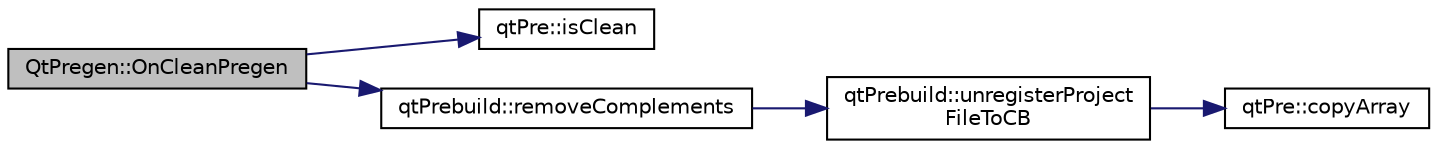 digraph "QtPregen::OnCleanPregen"
{
  edge [fontname="Helvetica",fontsize="10",labelfontname="Helvetica",labelfontsize="10"];
  node [fontname="Helvetica",fontsize="10",shape=record];
  rankdir="LR";
  Node67 [label="QtPregen::OnCleanPregen",height=0.2,width=0.4,color="black", fillcolor="grey75", style="filled", fontcolor="black"];
  Node67 -> Node68 [color="midnightblue",fontsize="10",style="solid",fontname="Helvetica"];
  Node68 [label="qtPre::isClean",height=0.2,width=0.4,color="black", fillcolor="white", style="filled",URL="$classqt_pre.html#a017bded304129cf32e9fce63165a154c"];
  Node67 -> Node69 [color="midnightblue",fontsize="10",style="solid",fontname="Helvetica"];
  Node69 [label="qtPrebuild::removeComplements",height=0.2,width=0.4,color="black", fillcolor="white", style="filled",URL="$classqt_prebuild.html#acf83a0ec2a73b17a993eeae16862cfa0"];
  Node69 -> Node70 [color="midnightblue",fontsize="10",style="solid",fontname="Helvetica"];
  Node70 [label="qtPrebuild::unregisterProject\lFileToCB",height=0.2,width=0.4,color="black", fillcolor="white", style="filled",URL="$classqt_prebuild.html#adcfdc05792e5f273d71e5bf5a4fb1f22"];
  Node70 -> Node71 [color="midnightblue",fontsize="10",style="solid",fontname="Helvetica"];
  Node71 [label="qtPre::copyArray",height=0.2,width=0.4,color="black", fillcolor="white", style="filled",URL="$classqt_pre.html#a4b2acfe1f32fd66a63cdb535c1581226"];
}
